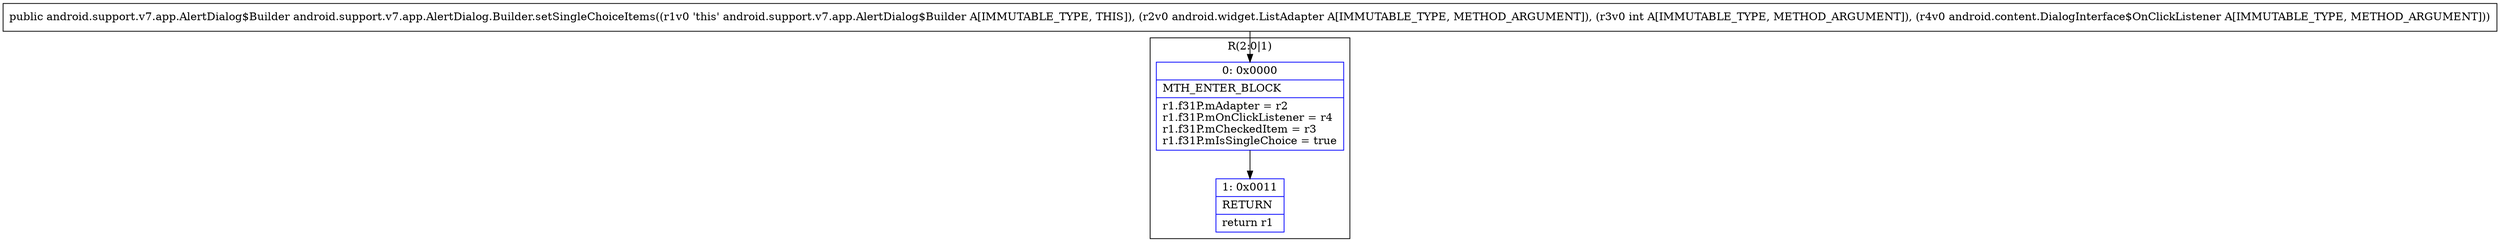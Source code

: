 digraph "CFG forandroid.support.v7.app.AlertDialog.Builder.setSingleChoiceItems(Landroid\/widget\/ListAdapter;ILandroid\/content\/DialogInterface$OnClickListener;)Landroid\/support\/v7\/app\/AlertDialog$Builder;" {
subgraph cluster_Region_494155374 {
label = "R(2:0|1)";
node [shape=record,color=blue];
Node_0 [shape=record,label="{0\:\ 0x0000|MTH_ENTER_BLOCK\l|r1.f31P.mAdapter = r2\lr1.f31P.mOnClickListener = r4\lr1.f31P.mCheckedItem = r3\lr1.f31P.mIsSingleChoice = true\l}"];
Node_1 [shape=record,label="{1\:\ 0x0011|RETURN\l|return r1\l}"];
}
MethodNode[shape=record,label="{public android.support.v7.app.AlertDialog$Builder android.support.v7.app.AlertDialog.Builder.setSingleChoiceItems((r1v0 'this' android.support.v7.app.AlertDialog$Builder A[IMMUTABLE_TYPE, THIS]), (r2v0 android.widget.ListAdapter A[IMMUTABLE_TYPE, METHOD_ARGUMENT]), (r3v0 int A[IMMUTABLE_TYPE, METHOD_ARGUMENT]), (r4v0 android.content.DialogInterface$OnClickListener A[IMMUTABLE_TYPE, METHOD_ARGUMENT])) }"];
MethodNode -> Node_0;
Node_0 -> Node_1;
}

